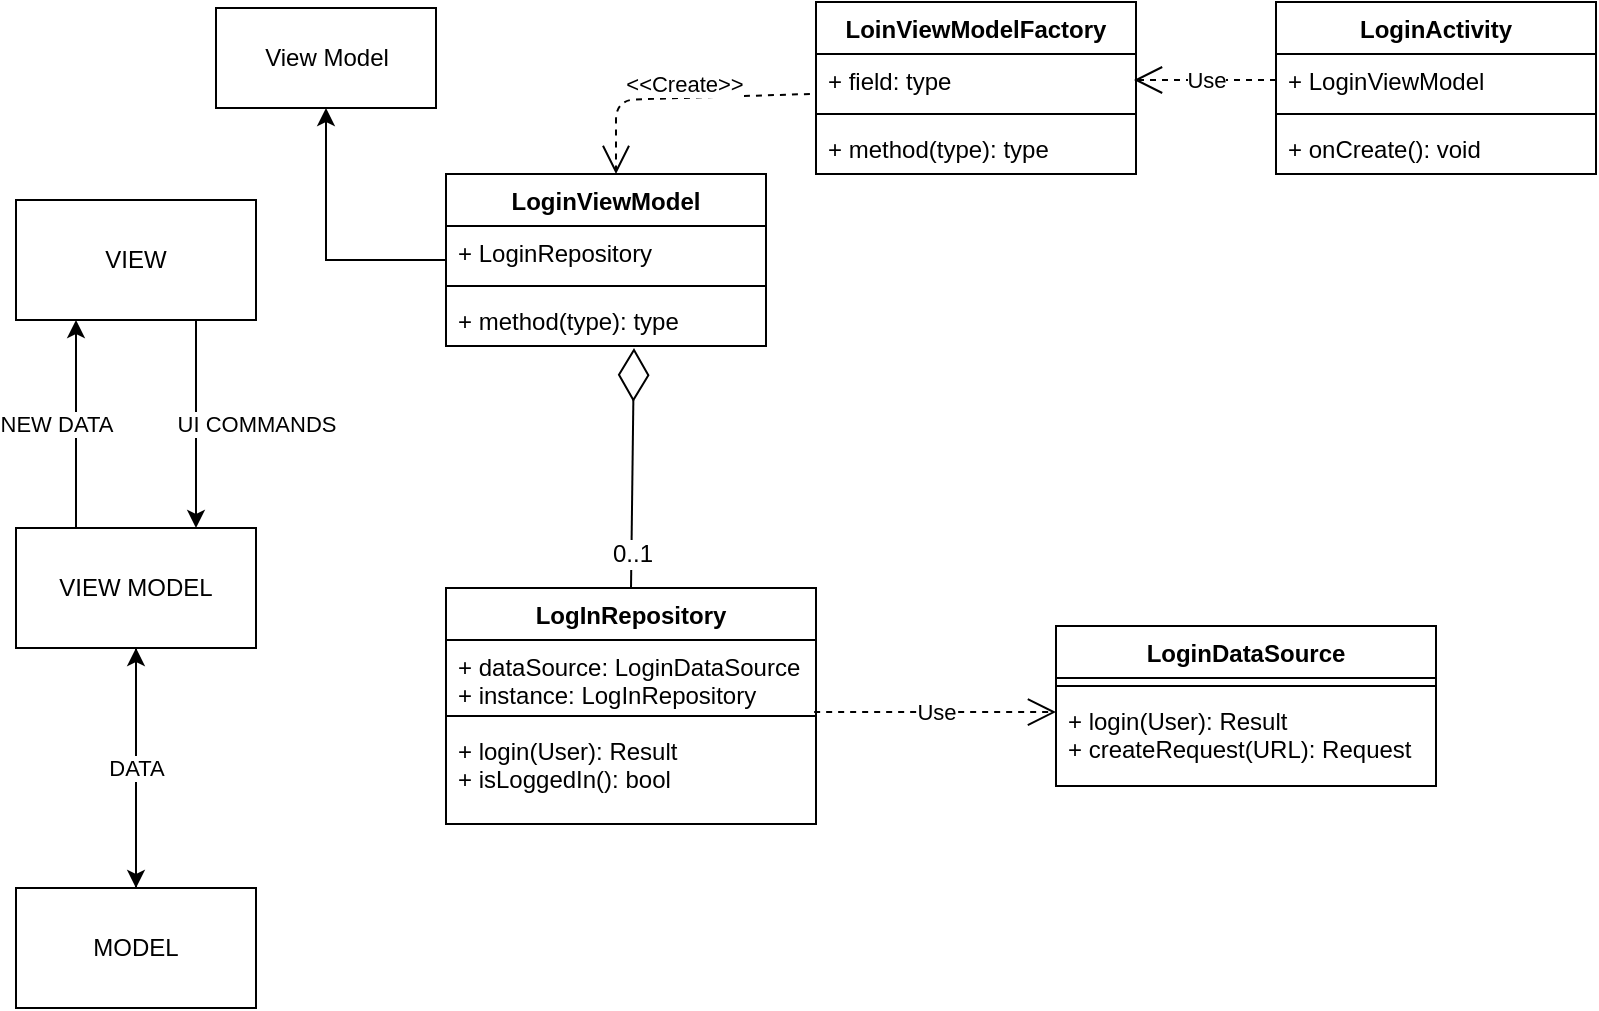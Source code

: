 <mxfile version="12.1.3" type="device" pages="1"><diagram id="_O0Ujbo-JJu_BqDA2GIs" name="Page-1"><mxGraphModel dx="1408" dy="780" grid="1" gridSize="10" guides="1" tooltips="1" connect="1" arrows="1" fold="1" page="1" pageScale="1" pageWidth="850" pageHeight="1100" math="0" shadow="0"><root><mxCell id="0"/><mxCell id="1" parent="0"/><mxCell id="yHN4PD08b8Aa5bYMMh9C-6" value="UI COMMANDS" style="edgeStyle=orthogonalEdgeStyle;rounded=0;orthogonalLoop=1;jettySize=auto;html=1;entryX=0.75;entryY=0;entryDx=0;entryDy=0;exitX=0.75;exitY=1;exitDx=0;exitDy=0;" edge="1" parent="1" source="yHN4PD08b8Aa5bYMMh9C-1" target="yHN4PD08b8Aa5bYMMh9C-2"><mxGeometry y="30" relative="1" as="geometry"><mxPoint as="offset"/></mxGeometry></mxCell><mxCell id="yHN4PD08b8Aa5bYMMh9C-1" value="VIEW" style="rounded=0;whiteSpace=wrap;html=1;" vertex="1" parent="1"><mxGeometry x="50" y="116" width="120" height="60" as="geometry"/></mxCell><mxCell id="yHN4PD08b8Aa5bYMMh9C-4" style="edgeStyle=orthogonalEdgeStyle;rounded=0;orthogonalLoop=1;jettySize=auto;html=1;" edge="1" parent="1" source="yHN4PD08b8Aa5bYMMh9C-2" target="yHN4PD08b8Aa5bYMMh9C-3"><mxGeometry relative="1" as="geometry"/></mxCell><mxCell id="yHN4PD08b8Aa5bYMMh9C-7" value="NEW DATA" style="edgeStyle=orthogonalEdgeStyle;rounded=0;orthogonalLoop=1;jettySize=auto;html=1;entryX=0.25;entryY=1;entryDx=0;entryDy=0;exitX=0.25;exitY=0;exitDx=0;exitDy=0;" edge="1" parent="1" source="yHN4PD08b8Aa5bYMMh9C-2" target="yHN4PD08b8Aa5bYMMh9C-1"><mxGeometry y="10" relative="1" as="geometry"><mxPoint as="offset"/></mxGeometry></mxCell><mxCell id="yHN4PD08b8Aa5bYMMh9C-2" value="VIEW MODEL" style="rounded=0;whiteSpace=wrap;html=1;" vertex="1" parent="1"><mxGeometry x="50" y="280" width="120" height="60" as="geometry"/></mxCell><mxCell id="yHN4PD08b8Aa5bYMMh9C-5" value="DATA" style="edgeStyle=orthogonalEdgeStyle;rounded=0;orthogonalLoop=1;jettySize=auto;html=1;entryX=0.5;entryY=1;entryDx=0;entryDy=0;" edge="1" parent="1" source="yHN4PD08b8Aa5bYMMh9C-3" target="yHN4PD08b8Aa5bYMMh9C-2"><mxGeometry relative="1" as="geometry"/></mxCell><mxCell id="yHN4PD08b8Aa5bYMMh9C-3" value="MODEL" style="rounded=0;whiteSpace=wrap;html=1;" vertex="1" parent="1"><mxGeometry x="50" y="460" width="120" height="60" as="geometry"/></mxCell><mxCell id="yHN4PD08b8Aa5bYMMh9C-20" style="edgeStyle=orthogonalEdgeStyle;rounded=0;orthogonalLoop=1;jettySize=auto;html=1;entryX=0.5;entryY=1;entryDx=0;entryDy=0;" edge="1" parent="1" source="yHN4PD08b8Aa5bYMMh9C-8" target="yHN4PD08b8Aa5bYMMh9C-19"><mxGeometry relative="1" as="geometry"/></mxCell><mxCell id="yHN4PD08b8Aa5bYMMh9C-8" value="LoginViewModel" style="swimlane;fontStyle=1;align=center;verticalAlign=top;childLayout=stackLayout;horizontal=1;startSize=26;horizontalStack=0;resizeParent=1;resizeParentMax=0;resizeLast=0;collapsible=1;marginBottom=0;" vertex="1" parent="1"><mxGeometry x="265" y="103" width="160" height="86" as="geometry"/></mxCell><mxCell id="yHN4PD08b8Aa5bYMMh9C-9" value="+ LoginRepository" style="text;strokeColor=none;fillColor=none;align=left;verticalAlign=top;spacingLeft=4;spacingRight=4;overflow=hidden;rotatable=0;points=[[0,0.5],[1,0.5]];portConstraint=eastwest;" vertex="1" parent="yHN4PD08b8Aa5bYMMh9C-8"><mxGeometry y="26" width="160" height="26" as="geometry"/></mxCell><mxCell id="yHN4PD08b8Aa5bYMMh9C-10" value="" style="line;strokeWidth=1;fillColor=none;align=left;verticalAlign=middle;spacingTop=-1;spacingLeft=3;spacingRight=3;rotatable=0;labelPosition=right;points=[];portConstraint=eastwest;" vertex="1" parent="yHN4PD08b8Aa5bYMMh9C-8"><mxGeometry y="52" width="160" height="8" as="geometry"/></mxCell><mxCell id="yHN4PD08b8Aa5bYMMh9C-11" value="+ method(type): type" style="text;strokeColor=none;fillColor=none;align=left;verticalAlign=top;spacingLeft=4;spacingRight=4;overflow=hidden;rotatable=0;points=[[0,0.5],[1,0.5]];portConstraint=eastwest;" vertex="1" parent="yHN4PD08b8Aa5bYMMh9C-8"><mxGeometry y="60" width="160" height="26" as="geometry"/></mxCell><mxCell id="yHN4PD08b8Aa5bYMMh9C-13" value="LoginActivity" style="swimlane;fontStyle=1;align=center;verticalAlign=top;childLayout=stackLayout;horizontal=1;startSize=26;horizontalStack=0;resizeParent=1;resizeParentMax=0;resizeLast=0;collapsible=1;marginBottom=0;" vertex="1" parent="1"><mxGeometry x="680" y="17" width="160" height="86" as="geometry"/></mxCell><mxCell id="yHN4PD08b8Aa5bYMMh9C-14" value="+ LoginViewModel" style="text;strokeColor=none;fillColor=none;align=left;verticalAlign=top;spacingLeft=4;spacingRight=4;overflow=hidden;rotatable=0;points=[[0,0.5],[1,0.5]];portConstraint=eastwest;" vertex="1" parent="yHN4PD08b8Aa5bYMMh9C-13"><mxGeometry y="26" width="160" height="26" as="geometry"/></mxCell><mxCell id="yHN4PD08b8Aa5bYMMh9C-15" value="" style="line;strokeWidth=1;fillColor=none;align=left;verticalAlign=middle;spacingTop=-1;spacingLeft=3;spacingRight=3;rotatable=0;labelPosition=right;points=[];portConstraint=eastwest;" vertex="1" parent="yHN4PD08b8Aa5bYMMh9C-13"><mxGeometry y="52" width="160" height="8" as="geometry"/></mxCell><mxCell id="yHN4PD08b8Aa5bYMMh9C-16" value="+ onCreate(): void" style="text;strokeColor=none;fillColor=none;align=left;verticalAlign=top;spacingLeft=4;spacingRight=4;overflow=hidden;rotatable=0;points=[[0,0.5],[1,0.5]];portConstraint=eastwest;" vertex="1" parent="yHN4PD08b8Aa5bYMMh9C-13"><mxGeometry y="60" width="160" height="26" as="geometry"/></mxCell><mxCell id="yHN4PD08b8Aa5bYMMh9C-19" value="View Model" style="html=1;" vertex="1" parent="1"><mxGeometry x="150" y="20" width="110" height="50" as="geometry"/></mxCell><mxCell id="yHN4PD08b8Aa5bYMMh9C-24" value="LogInRepository" style="swimlane;fontStyle=1;align=center;verticalAlign=top;childLayout=stackLayout;horizontal=1;startSize=26;horizontalStack=0;resizeParent=1;resizeParentMax=0;resizeLast=0;collapsible=1;marginBottom=0;" vertex="1" parent="1"><mxGeometry x="265" y="310" width="185" height="118" as="geometry"/></mxCell><mxCell id="yHN4PD08b8Aa5bYMMh9C-25" value="+ dataSource: LoginDataSource&#10;+ instance: LogInRepository&#10;" style="text;strokeColor=none;fillColor=none;align=left;verticalAlign=top;spacingLeft=4;spacingRight=4;overflow=hidden;rotatable=0;points=[[0,0.5],[1,0.5]];portConstraint=eastwest;" vertex="1" parent="yHN4PD08b8Aa5bYMMh9C-24"><mxGeometry y="26" width="185" height="34" as="geometry"/></mxCell><mxCell id="yHN4PD08b8Aa5bYMMh9C-26" value="" style="line;strokeWidth=1;fillColor=none;align=left;verticalAlign=middle;spacingTop=-1;spacingLeft=3;spacingRight=3;rotatable=0;labelPosition=right;points=[];portConstraint=eastwest;" vertex="1" parent="yHN4PD08b8Aa5bYMMh9C-24"><mxGeometry y="60" width="185" height="8" as="geometry"/></mxCell><mxCell id="yHN4PD08b8Aa5bYMMh9C-27" value="+ login(User): Result&#10;+ isLoggedIn(): bool&#10;" style="text;strokeColor=none;fillColor=none;align=left;verticalAlign=top;spacingLeft=4;spacingRight=4;overflow=hidden;rotatable=0;points=[[0,0.5],[1,0.5]];portConstraint=eastwest;" vertex="1" parent="yHN4PD08b8Aa5bYMMh9C-24"><mxGeometry y="68" width="185" height="50" as="geometry"/></mxCell><mxCell id="yHN4PD08b8Aa5bYMMh9C-29" value="LoginDataSource" style="swimlane;fontStyle=1;align=center;verticalAlign=top;childLayout=stackLayout;horizontal=1;startSize=26;horizontalStack=0;resizeParent=1;resizeParentMax=0;resizeLast=0;collapsible=1;marginBottom=0;" vertex="1" parent="1"><mxGeometry x="570" y="329" width="190" height="80" as="geometry"/></mxCell><mxCell id="yHN4PD08b8Aa5bYMMh9C-31" value="" style="line;strokeWidth=1;fillColor=none;align=left;verticalAlign=middle;spacingTop=-1;spacingLeft=3;spacingRight=3;rotatable=0;labelPosition=right;points=[];portConstraint=eastwest;" vertex="1" parent="yHN4PD08b8Aa5bYMMh9C-29"><mxGeometry y="26" width="190" height="8" as="geometry"/></mxCell><mxCell id="yHN4PD08b8Aa5bYMMh9C-32" value="+ login(User): Result&#10;+ createRequest(URL): Request" style="text;strokeColor=none;fillColor=none;align=left;verticalAlign=top;spacingLeft=4;spacingRight=4;overflow=hidden;rotatable=0;points=[[0,0.5],[1,0.5]];portConstraint=eastwest;" vertex="1" parent="yHN4PD08b8Aa5bYMMh9C-29"><mxGeometry y="34" width="190" height="46" as="geometry"/></mxCell><mxCell id="yHN4PD08b8Aa5bYMMh9C-34" value="Use" style="endArrow=open;endSize=12;dashed=1;html=1;exitX=0.995;exitY=1.059;exitDx=0;exitDy=0;exitPerimeter=0;entryX=0;entryY=0.196;entryDx=0;entryDy=0;entryPerimeter=0;" edge="1" parent="1" source="yHN4PD08b8Aa5bYMMh9C-25" target="yHN4PD08b8Aa5bYMMh9C-32"><mxGeometry width="160" relative="1" as="geometry"><mxPoint x="475.54" y="374.992" as="sourcePoint"/><mxPoint x="552" y="357" as="targetPoint"/></mxGeometry></mxCell><mxCell id="yHN4PD08b8Aa5bYMMh9C-35" value="" style="endArrow=diamondThin;endFill=0;endSize=24;html=1;exitX=0.5;exitY=0;exitDx=0;exitDy=0;" edge="1" parent="1" source="yHN4PD08b8Aa5bYMMh9C-24"><mxGeometry width="160" relative="1" as="geometry"><mxPoint x="265" y="220" as="sourcePoint"/><mxPoint x="359" y="190" as="targetPoint"/></mxGeometry></mxCell><mxCell id="yHN4PD08b8Aa5bYMMh9C-36" value="0..1" style="text;html=1;resizable=0;points=[];align=center;verticalAlign=middle;labelBackgroundColor=#ffffff;" vertex="1" connectable="0" parent="yHN4PD08b8Aa5bYMMh9C-35"><mxGeometry x="-0.709" relative="1" as="geometry"><mxPoint as="offset"/></mxGeometry></mxCell><mxCell id="yHN4PD08b8Aa5bYMMh9C-37" value="LoinViewModelFactory" style="swimlane;fontStyle=1;align=center;verticalAlign=top;childLayout=stackLayout;horizontal=1;startSize=26;horizontalStack=0;resizeParent=1;resizeParentMax=0;resizeLast=0;collapsible=1;marginBottom=0;" vertex="1" parent="1"><mxGeometry x="450" y="17" width="160" height="86" as="geometry"/></mxCell><mxCell id="yHN4PD08b8Aa5bYMMh9C-38" value="+ field: type" style="text;strokeColor=none;fillColor=none;align=left;verticalAlign=top;spacingLeft=4;spacingRight=4;overflow=hidden;rotatable=0;points=[[0,0.5],[1,0.5]];portConstraint=eastwest;" vertex="1" parent="yHN4PD08b8Aa5bYMMh9C-37"><mxGeometry y="26" width="160" height="26" as="geometry"/></mxCell><mxCell id="yHN4PD08b8Aa5bYMMh9C-39" value="" style="line;strokeWidth=1;fillColor=none;align=left;verticalAlign=middle;spacingTop=-1;spacingLeft=3;spacingRight=3;rotatable=0;labelPosition=right;points=[];portConstraint=eastwest;" vertex="1" parent="yHN4PD08b8Aa5bYMMh9C-37"><mxGeometry y="52" width="160" height="8" as="geometry"/></mxCell><mxCell id="yHN4PD08b8Aa5bYMMh9C-40" value="+ method(type): type" style="text;strokeColor=none;fillColor=none;align=left;verticalAlign=top;spacingLeft=4;spacingRight=4;overflow=hidden;rotatable=0;points=[[0,0.5],[1,0.5]];portConstraint=eastwest;" vertex="1" parent="yHN4PD08b8Aa5bYMMh9C-37"><mxGeometry y="60" width="160" height="26" as="geometry"/></mxCell><mxCell id="yHN4PD08b8Aa5bYMMh9C-41" value="Use" style="endArrow=open;endSize=12;dashed=1;html=1;exitX=0;exitY=0.5;exitDx=0;exitDy=0;" edge="1" parent="1" source="yHN4PD08b8Aa5bYMMh9C-14"><mxGeometry width="160" relative="1" as="geometry"><mxPoint x="635" y="53" as="sourcePoint"/><mxPoint x="609" y="56" as="targetPoint"/></mxGeometry></mxCell><mxCell id="yHN4PD08b8Aa5bYMMh9C-42" value="&amp;lt;&amp;lt;Create&amp;gt;&amp;gt;" style="endArrow=open;endSize=12;dashed=1;html=1;exitX=-0.019;exitY=0.769;exitDx=0;exitDy=0;exitPerimeter=0;" edge="1" parent="1" source="yHN4PD08b8Aa5bYMMh9C-38"><mxGeometry x="-0.07" y="-7" width="160" relative="1" as="geometry"><mxPoint x="277.5" y="40" as="sourcePoint"/><mxPoint x="350" y="103" as="targetPoint"/><Array as="points"><mxPoint x="350" y="66"/></Array><mxPoint as="offset"/></mxGeometry></mxCell></root></mxGraphModel></diagram></mxfile>